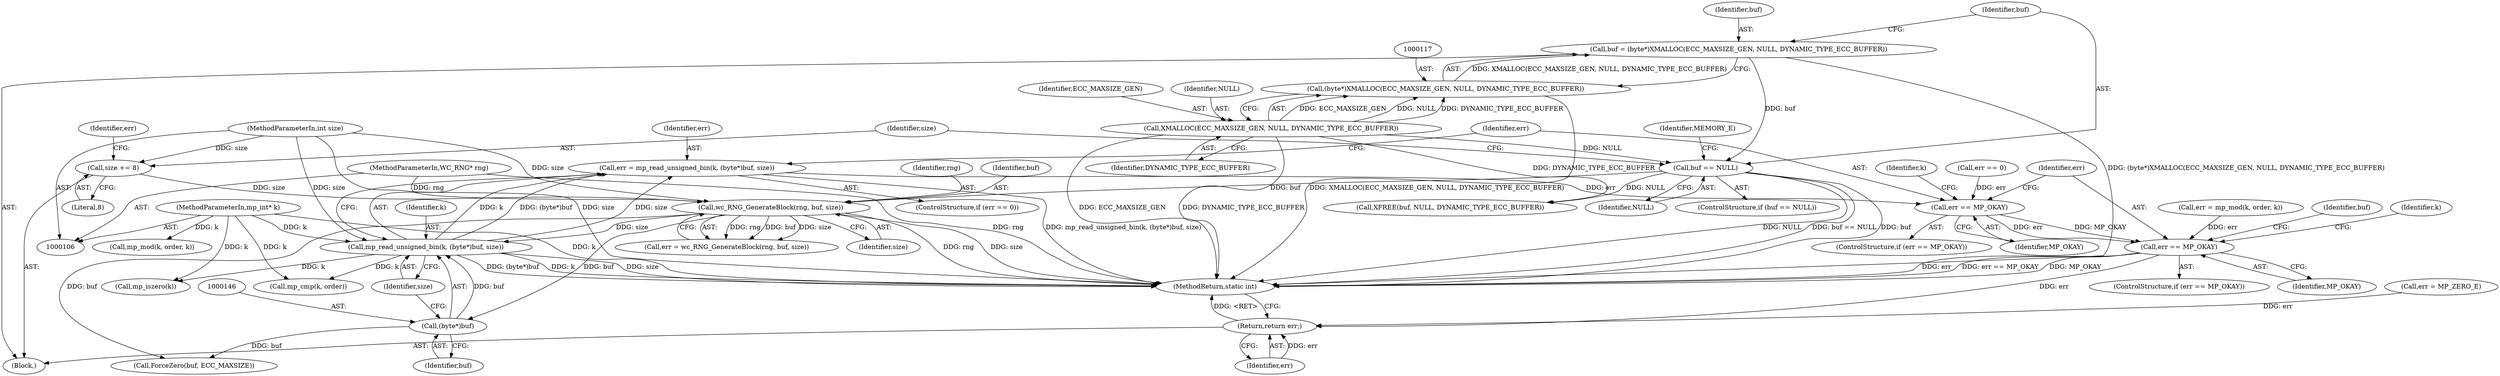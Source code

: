 digraph "0_wolfssl_9b9568d500f31f964af26ba8d01e542e1f27e5ca@API" {
"1000141" [label="(Call,err = mp_read_unsigned_bin(k, (byte*)buf, size))"];
"1000143" [label="(Call,mp_read_unsigned_bin(k, (byte*)buf, size))"];
"1000109" [label="(MethodParameterIn,mp_int* k)"];
"1000145" [label="(Call,(byte*)buf)"];
"1000133" [label="(Call,wc_RNG_GenerateBlock(rng, buf, size))"];
"1000107" [label="(MethodParameterIn,WC_RNG* rng)"];
"1000123" [label="(Call,buf == NULL)"];
"1000114" [label="(Call,buf = (byte*)XMALLOC(ECC_MAXSIZE_GEN, NULL, DYNAMIC_TYPE_ECC_BUFFER))"];
"1000116" [label="(Call,(byte*)XMALLOC(ECC_MAXSIZE_GEN, NULL, DYNAMIC_TYPE_ECC_BUFFER))"];
"1000118" [label="(Call,XMALLOC(ECC_MAXSIZE_GEN, NULL, DYNAMIC_TYPE_ECC_BUFFER))"];
"1000128" [label="(Call,size += 8)"];
"1000108" [label="(MethodParameterIn,int size)"];
"1000150" [label="(Call,err == MP_OKAY)"];
"1000168" [label="(Call,err == MP_OKAY)"];
"1000187" [label="(Return,return err;)"];
"1000118" [label="(Call,XMALLOC(ECC_MAXSIZE_GEN, NULL, DYNAMIC_TYPE_ECC_BUFFER))"];
"1000167" [label="(ControlStructure,if (err == MP_OKAY))"];
"1000125" [label="(Identifier,NULL)"];
"1000163" [label="(Call,mp_mod(k, order, k))"];
"1000134" [label="(Identifier,rng)"];
"1000145" [label="(Call,(byte*)buf)"];
"1000119" [label="(Identifier,ECC_MAXSIZE_GEN)"];
"1000114" [label="(Call,buf = (byte*)XMALLOC(ECC_MAXSIZE_GEN, NULL, DYNAMIC_TYPE_ECC_BUFFER))"];
"1000127" [label="(Identifier,MEMORY_E)"];
"1000115" [label="(Identifier,buf)"];
"1000120" [label="(Identifier,NULL)"];
"1000108" [label="(MethodParameterIn,int size)"];
"1000132" [label="(Identifier,err)"];
"1000123" [label="(Call,buf == NULL)"];
"1000161" [label="(Call,err = mp_mod(k, order, k))"];
"1000188" [label="(Identifier,err)"];
"1000183" [label="(Call,XFREE(buf, NULL, DYNAMIC_TYPE_ECC_BUFFER))"];
"1000189" [label="(MethodReturn,static int)"];
"1000187" [label="(Return,return err;)"];
"1000137" [label="(ControlStructure,if (err == 0))"];
"1000135" [label="(Identifier,buf)"];
"1000131" [label="(Call,err = wc_RNG_GenerateBlock(rng, buf, size))"];
"1000168" [label="(Call,err == MP_OKAY)"];
"1000149" [label="(ControlStructure,if (err == MP_OKAY))"];
"1000130" [label="(Literal,8)"];
"1000142" [label="(Identifier,err)"];
"1000136" [label="(Identifier,size)"];
"1000152" [label="(Identifier,MP_OKAY)"];
"1000151" [label="(Identifier,err)"];
"1000181" [label="(Identifier,buf)"];
"1000124" [label="(Identifier,buf)"];
"1000174" [label="(Call,mp_iszero(k))"];
"1000144" [label="(Identifier,k)"];
"1000133" [label="(Call,wc_RNG_GenerateBlock(rng, buf, size))"];
"1000150" [label="(Call,err == MP_OKAY)"];
"1000170" [label="(Identifier,MP_OKAY)"];
"1000143" [label="(Call,mp_read_unsigned_bin(k, (byte*)buf, size))"];
"1000107" [label="(MethodParameterIn,WC_RNG* rng)"];
"1000147" [label="(Identifier,buf)"];
"1000122" [label="(ControlStructure,if (buf == NULL))"];
"1000180" [label="(Call,ForceZero(buf, ECC_MAXSIZE))"];
"1000177" [label="(Call,err = MP_ZERO_E)"];
"1000156" [label="(Call,mp_cmp(k, order))"];
"1000111" [label="(Block,)"];
"1000116" [label="(Call,(byte*)XMALLOC(ECC_MAXSIZE_GEN, NULL, DYNAMIC_TYPE_ECC_BUFFER))"];
"1000169" [label="(Identifier,err)"];
"1000148" [label="(Identifier,size)"];
"1000109" [label="(MethodParameterIn,mp_int* k)"];
"1000138" [label="(Call,err == 0)"];
"1000121" [label="(Identifier,DYNAMIC_TYPE_ECC_BUFFER)"];
"1000175" [label="(Identifier,k)"];
"1000129" [label="(Identifier,size)"];
"1000141" [label="(Call,err = mp_read_unsigned_bin(k, (byte*)buf, size))"];
"1000157" [label="(Identifier,k)"];
"1000128" [label="(Call,size += 8)"];
"1000141" -> "1000137"  [label="AST: "];
"1000141" -> "1000143"  [label="CFG: "];
"1000142" -> "1000141"  [label="AST: "];
"1000143" -> "1000141"  [label="AST: "];
"1000151" -> "1000141"  [label="CFG: "];
"1000141" -> "1000189"  [label="DDG: mp_read_unsigned_bin(k, (byte*)buf, size)"];
"1000143" -> "1000141"  [label="DDG: k"];
"1000143" -> "1000141"  [label="DDG: (byte*)buf"];
"1000143" -> "1000141"  [label="DDG: size"];
"1000141" -> "1000150"  [label="DDG: err"];
"1000143" -> "1000148"  [label="CFG: "];
"1000144" -> "1000143"  [label="AST: "];
"1000145" -> "1000143"  [label="AST: "];
"1000148" -> "1000143"  [label="AST: "];
"1000143" -> "1000189"  [label="DDG: k"];
"1000143" -> "1000189"  [label="DDG: size"];
"1000143" -> "1000189"  [label="DDG: (byte*)buf"];
"1000109" -> "1000143"  [label="DDG: k"];
"1000145" -> "1000143"  [label="DDG: buf"];
"1000133" -> "1000143"  [label="DDG: size"];
"1000108" -> "1000143"  [label="DDG: size"];
"1000143" -> "1000156"  [label="DDG: k"];
"1000143" -> "1000174"  [label="DDG: k"];
"1000109" -> "1000106"  [label="AST: "];
"1000109" -> "1000189"  [label="DDG: k"];
"1000109" -> "1000156"  [label="DDG: k"];
"1000109" -> "1000163"  [label="DDG: k"];
"1000109" -> "1000174"  [label="DDG: k"];
"1000145" -> "1000147"  [label="CFG: "];
"1000146" -> "1000145"  [label="AST: "];
"1000147" -> "1000145"  [label="AST: "];
"1000148" -> "1000145"  [label="CFG: "];
"1000133" -> "1000145"  [label="DDG: buf"];
"1000145" -> "1000180"  [label="DDG: buf"];
"1000133" -> "1000131"  [label="AST: "];
"1000133" -> "1000136"  [label="CFG: "];
"1000134" -> "1000133"  [label="AST: "];
"1000135" -> "1000133"  [label="AST: "];
"1000136" -> "1000133"  [label="AST: "];
"1000131" -> "1000133"  [label="CFG: "];
"1000133" -> "1000189"  [label="DDG: rng"];
"1000133" -> "1000189"  [label="DDG: size"];
"1000133" -> "1000131"  [label="DDG: rng"];
"1000133" -> "1000131"  [label="DDG: buf"];
"1000133" -> "1000131"  [label="DDG: size"];
"1000107" -> "1000133"  [label="DDG: rng"];
"1000123" -> "1000133"  [label="DDG: buf"];
"1000128" -> "1000133"  [label="DDG: size"];
"1000108" -> "1000133"  [label="DDG: size"];
"1000133" -> "1000180"  [label="DDG: buf"];
"1000107" -> "1000106"  [label="AST: "];
"1000107" -> "1000189"  [label="DDG: rng"];
"1000123" -> "1000122"  [label="AST: "];
"1000123" -> "1000125"  [label="CFG: "];
"1000124" -> "1000123"  [label="AST: "];
"1000125" -> "1000123"  [label="AST: "];
"1000127" -> "1000123"  [label="CFG: "];
"1000129" -> "1000123"  [label="CFG: "];
"1000123" -> "1000189"  [label="DDG: NULL"];
"1000123" -> "1000189"  [label="DDG: buf == NULL"];
"1000123" -> "1000189"  [label="DDG: buf"];
"1000114" -> "1000123"  [label="DDG: buf"];
"1000118" -> "1000123"  [label="DDG: NULL"];
"1000123" -> "1000183"  [label="DDG: NULL"];
"1000114" -> "1000111"  [label="AST: "];
"1000114" -> "1000116"  [label="CFG: "];
"1000115" -> "1000114"  [label="AST: "];
"1000116" -> "1000114"  [label="AST: "];
"1000124" -> "1000114"  [label="CFG: "];
"1000114" -> "1000189"  [label="DDG: (byte*)XMALLOC(ECC_MAXSIZE_GEN, NULL, DYNAMIC_TYPE_ECC_BUFFER)"];
"1000116" -> "1000114"  [label="DDG: XMALLOC(ECC_MAXSIZE_GEN, NULL, DYNAMIC_TYPE_ECC_BUFFER)"];
"1000116" -> "1000118"  [label="CFG: "];
"1000117" -> "1000116"  [label="AST: "];
"1000118" -> "1000116"  [label="AST: "];
"1000116" -> "1000189"  [label="DDG: XMALLOC(ECC_MAXSIZE_GEN, NULL, DYNAMIC_TYPE_ECC_BUFFER)"];
"1000118" -> "1000116"  [label="DDG: ECC_MAXSIZE_GEN"];
"1000118" -> "1000116"  [label="DDG: NULL"];
"1000118" -> "1000116"  [label="DDG: DYNAMIC_TYPE_ECC_BUFFER"];
"1000118" -> "1000121"  [label="CFG: "];
"1000119" -> "1000118"  [label="AST: "];
"1000120" -> "1000118"  [label="AST: "];
"1000121" -> "1000118"  [label="AST: "];
"1000118" -> "1000189"  [label="DDG: ECC_MAXSIZE_GEN"];
"1000118" -> "1000189"  [label="DDG: DYNAMIC_TYPE_ECC_BUFFER"];
"1000118" -> "1000183"  [label="DDG: DYNAMIC_TYPE_ECC_BUFFER"];
"1000128" -> "1000111"  [label="AST: "];
"1000128" -> "1000130"  [label="CFG: "];
"1000129" -> "1000128"  [label="AST: "];
"1000130" -> "1000128"  [label="AST: "];
"1000132" -> "1000128"  [label="CFG: "];
"1000108" -> "1000128"  [label="DDG: size"];
"1000108" -> "1000106"  [label="AST: "];
"1000108" -> "1000189"  [label="DDG: size"];
"1000150" -> "1000149"  [label="AST: "];
"1000150" -> "1000152"  [label="CFG: "];
"1000151" -> "1000150"  [label="AST: "];
"1000152" -> "1000150"  [label="AST: "];
"1000157" -> "1000150"  [label="CFG: "];
"1000169" -> "1000150"  [label="CFG: "];
"1000138" -> "1000150"  [label="DDG: err"];
"1000150" -> "1000168"  [label="DDG: err"];
"1000150" -> "1000168"  [label="DDG: MP_OKAY"];
"1000168" -> "1000167"  [label="AST: "];
"1000168" -> "1000170"  [label="CFG: "];
"1000169" -> "1000168"  [label="AST: "];
"1000170" -> "1000168"  [label="AST: "];
"1000175" -> "1000168"  [label="CFG: "];
"1000181" -> "1000168"  [label="CFG: "];
"1000168" -> "1000189"  [label="DDG: err"];
"1000168" -> "1000189"  [label="DDG: err == MP_OKAY"];
"1000168" -> "1000189"  [label="DDG: MP_OKAY"];
"1000161" -> "1000168"  [label="DDG: err"];
"1000168" -> "1000187"  [label="DDG: err"];
"1000187" -> "1000111"  [label="AST: "];
"1000187" -> "1000188"  [label="CFG: "];
"1000188" -> "1000187"  [label="AST: "];
"1000189" -> "1000187"  [label="CFG: "];
"1000187" -> "1000189"  [label="DDG: <RET>"];
"1000188" -> "1000187"  [label="DDG: err"];
"1000177" -> "1000187"  [label="DDG: err"];
}
